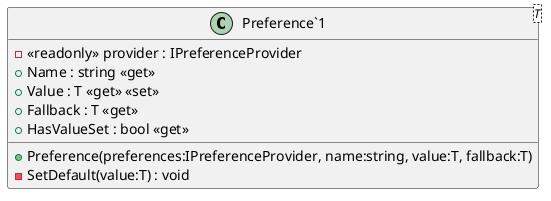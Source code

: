 @startuml
class "Preference`1"<T> {
    - <<readonly>> provider : IPreferenceProvider
    + Preference(preferences:IPreferenceProvider, name:string, value:T, fallback:T)
    + Name : string <<get>>
    + Value : T <<get>> <<set>>
    + Fallback : T <<get>>
    + HasValueSet : bool <<get>>
    - SetDefault(value:T) : void
}
@enduml
